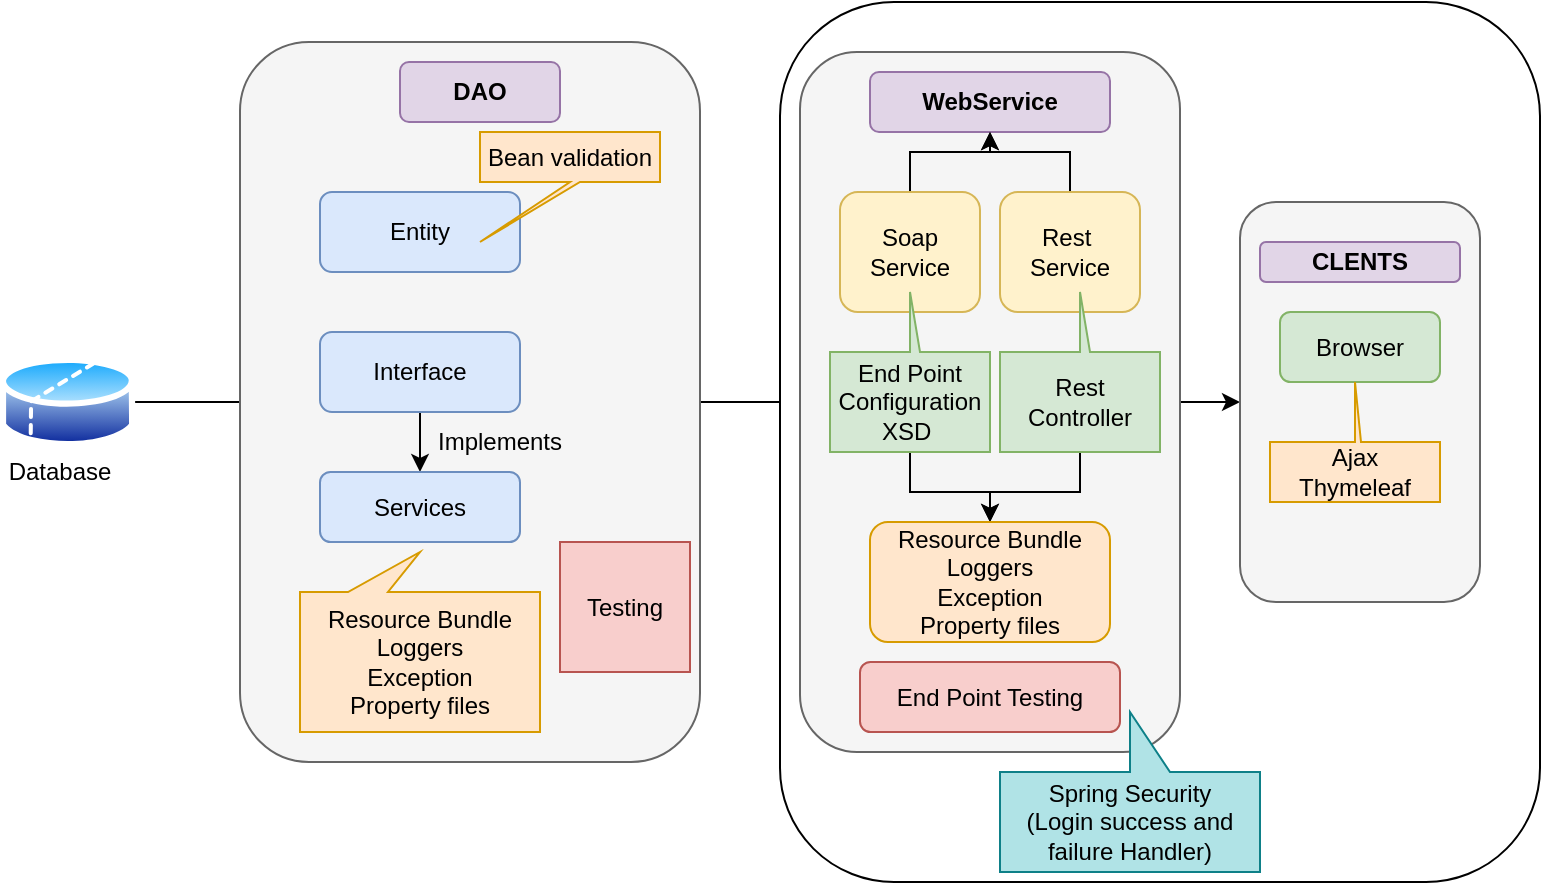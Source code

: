 <mxfile version="24.3.1" type="device">
  <diagram name="Page-1" id="WqBTnmjsjW4P3GQydA6I">
    <mxGraphModel dx="1050" dy="557" grid="1" gridSize="10" guides="1" tooltips="1" connect="1" arrows="1" fold="1" page="1" pageScale="1" pageWidth="850" pageHeight="1100" math="0" shadow="0">
      <root>
        <mxCell id="0" />
        <mxCell id="1" parent="0" />
        <mxCell id="YOJFB4xLqYpiohXIramb-25" value="" style="edgeStyle=orthogonalEdgeStyle;rounded=0;orthogonalLoop=1;jettySize=auto;html=1;" parent="1" source="YOJFB4xLqYpiohXIramb-2" target="YOJFB4xLqYpiohXIramb-10" edge="1">
          <mxGeometry relative="1" as="geometry" />
        </mxCell>
        <mxCell id="YOJFB4xLqYpiohXIramb-2" value="" style="image;aspect=fixed;perimeter=ellipsePerimeter;html=1;align=center;shadow=0;dashed=0;spacingTop=3;image=img/lib/active_directory/database_partition_2.svg;" parent="1" vertex="1">
          <mxGeometry x="60" y="190" width="67.57" height="50" as="geometry" />
        </mxCell>
        <mxCell id="YOJFB4xLqYpiohXIramb-3" value="Database" style="text;html=1;align=center;verticalAlign=middle;whiteSpace=wrap;rounded=0;" parent="1" vertex="1">
          <mxGeometry x="60.0" y="225" width="60" height="50" as="geometry" />
        </mxCell>
        <mxCell id="YOJFB4xLqYpiohXIramb-23" value="" style="edgeStyle=orthogonalEdgeStyle;rounded=0;orthogonalLoop=1;jettySize=auto;html=1;" parent="1" source="YOJFB4xLqYpiohXIramb-4" target="YOJFB4xLqYpiohXIramb-22" edge="1">
          <mxGeometry relative="1" as="geometry" />
        </mxCell>
        <mxCell id="YOJFB4xLqYpiohXIramb-4" value="" style="rounded=1;whiteSpace=wrap;html=1;fillColor=#f5f5f5;fontColor=#333333;strokeColor=#666666;" parent="1" vertex="1">
          <mxGeometry x="180" y="35" width="230" height="360" as="geometry" />
        </mxCell>
        <mxCell id="YOJFB4xLqYpiohXIramb-5" value="Entity" style="rounded=1;whiteSpace=wrap;html=1;fillColor=#dae8fc;strokeColor=#6c8ebf;" parent="1" vertex="1">
          <mxGeometry x="220" y="110" width="100" height="40" as="geometry" />
        </mxCell>
        <mxCell id="YOJFB4xLqYpiohXIramb-8" value="Bean validation" style="shape=callout;whiteSpace=wrap;html=1;perimeter=calloutPerimeter;base=5;fillColor=#ffe6cc;strokeColor=#d79b00;position2=0;" parent="1" vertex="1">
          <mxGeometry x="300" y="80" width="90" height="55" as="geometry" />
        </mxCell>
        <mxCell id="YOJFB4xLqYpiohXIramb-11" value="" style="edgeStyle=orthogonalEdgeStyle;rounded=0;orthogonalLoop=1;jettySize=auto;html=1;" parent="1" source="YOJFB4xLqYpiohXIramb-9" target="YOJFB4xLqYpiohXIramb-10" edge="1">
          <mxGeometry relative="1" as="geometry" />
        </mxCell>
        <mxCell id="YOJFB4xLqYpiohXIramb-9" value="Interface" style="rounded=1;whiteSpace=wrap;html=1;fillColor=#dae8fc;strokeColor=#6c8ebf;" parent="1" vertex="1">
          <mxGeometry x="220" y="180" width="100" height="40" as="geometry" />
        </mxCell>
        <mxCell id="YOJFB4xLqYpiohXIramb-10" value="Services" style="rounded=1;whiteSpace=wrap;html=1;fillColor=#dae8fc;strokeColor=#6c8ebf;" parent="1" vertex="1">
          <mxGeometry x="220" y="250" width="100" height="35" as="geometry" />
        </mxCell>
        <mxCell id="YOJFB4xLqYpiohXIramb-12" value="Implements" style="text;html=1;align=center;verticalAlign=middle;whiteSpace=wrap;rounded=0;" parent="1" vertex="1">
          <mxGeometry x="280" y="220" width="60" height="30" as="geometry" />
        </mxCell>
        <mxCell id="YOJFB4xLqYpiohXIramb-18" value="&lt;div style=&quot;&quot;&gt;&lt;br&gt;&lt;/div&gt;&lt;div style=&quot;&quot;&gt;&lt;span style=&quot;background-color: initial;&quot;&gt;Resource Bundle&lt;/span&gt;&lt;/div&gt;&lt;div style=&quot;&quot;&gt;Loggers&lt;/div&gt;&lt;div style=&quot;&quot;&gt;Exception&lt;/div&gt;&lt;div style=&quot;&quot;&gt;Property files&lt;/div&gt;&lt;div style=&quot;&quot;&gt;&lt;br&gt;&lt;/div&gt;" style="shape=callout;whiteSpace=wrap;html=1;perimeter=calloutPerimeter;flipV=1;size=20;position=0.2;align=center;fillColor=#ffe6cc;strokeColor=#d79b00;" parent="1" vertex="1">
          <mxGeometry x="210" y="290" width="120" height="90" as="geometry" />
        </mxCell>
        <mxCell id="bCGcDmeNiWeyPSL0BaBG-3" value="" style="rounded=1;whiteSpace=wrap;html=1;" vertex="1" parent="1">
          <mxGeometry x="450" y="15" width="380" height="440" as="geometry" />
        </mxCell>
        <mxCell id="YOJFB4xLqYpiohXIramb-19" value="Testing" style="whiteSpace=wrap;html=1;aspect=fixed;fillColor=#f8cecc;strokeColor=#b85450;" parent="1" vertex="1">
          <mxGeometry x="340" y="285" width="65" height="65" as="geometry" />
        </mxCell>
        <mxCell id="YOJFB4xLqYpiohXIramb-20" value="&lt;b&gt;DAO&lt;/b&gt;" style="rounded=1;whiteSpace=wrap;html=1;fillColor=#e1d5e7;strokeColor=#9673a6;" parent="1" vertex="1">
          <mxGeometry x="260" y="45" width="80" height="30" as="geometry" />
        </mxCell>
        <mxCell id="YOJFB4xLqYpiohXIramb-51" value="" style="edgeStyle=orthogonalEdgeStyle;rounded=0;orthogonalLoop=1;jettySize=auto;html=1;" parent="1" source="YOJFB4xLqYpiohXIramb-22" target="YOJFB4xLqYpiohXIramb-40" edge="1">
          <mxGeometry relative="1" as="geometry" />
        </mxCell>
        <mxCell id="YOJFB4xLqYpiohXIramb-22" value="" style="rounded=1;whiteSpace=wrap;html=1;fillColor=#f5f5f5;fontColor=#333333;strokeColor=#666666;" parent="1" vertex="1">
          <mxGeometry x="460" y="40" width="190" height="350" as="geometry" />
        </mxCell>
        <mxCell id="YOJFB4xLqYpiohXIramb-26" value="&lt;b&gt;WebService&lt;/b&gt;" style="rounded=1;whiteSpace=wrap;html=1;fillColor=#e1d5e7;strokeColor=#9673a6;" parent="1" vertex="1">
          <mxGeometry x="495" y="50" width="120" height="30" as="geometry" />
        </mxCell>
        <mxCell id="YOJFB4xLqYpiohXIramb-31" value="" style="edgeStyle=orthogonalEdgeStyle;rounded=0;orthogonalLoop=1;jettySize=auto;html=1;" parent="1" source="YOJFB4xLqYpiohXIramb-27" target="YOJFB4xLqYpiohXIramb-26" edge="1">
          <mxGeometry relative="1" as="geometry" />
        </mxCell>
        <mxCell id="YOJFB4xLqYpiohXIramb-27" value="Soap&lt;div&gt;Service&lt;/div&gt;" style="rounded=1;whiteSpace=wrap;html=1;fillColor=#fff2cc;strokeColor=#d6b656;" parent="1" vertex="1">
          <mxGeometry x="480" y="110" width="70" height="60" as="geometry" />
        </mxCell>
        <mxCell id="YOJFB4xLqYpiohXIramb-30" value="" style="edgeStyle=orthogonalEdgeStyle;rounded=0;orthogonalLoop=1;jettySize=auto;html=1;" parent="1" source="YOJFB4xLqYpiohXIramb-29" target="YOJFB4xLqYpiohXIramb-26" edge="1">
          <mxGeometry relative="1" as="geometry" />
        </mxCell>
        <mxCell id="YOJFB4xLqYpiohXIramb-29" value="Rest&amp;nbsp;&lt;div&gt;Service&lt;/div&gt;" style="rounded=1;whiteSpace=wrap;html=1;fillColor=#fff2cc;strokeColor=#d6b656;" parent="1" vertex="1">
          <mxGeometry x="560" y="110" width="70" height="60" as="geometry" />
        </mxCell>
        <mxCell id="YOJFB4xLqYpiohXIramb-35" value="" style="edgeStyle=orthogonalEdgeStyle;rounded=0;orthogonalLoop=1;jettySize=auto;html=1;" parent="1" source="YOJFB4xLqYpiohXIramb-32" target="YOJFB4xLqYpiohXIramb-34" edge="1">
          <mxGeometry relative="1" as="geometry" />
        </mxCell>
        <mxCell id="YOJFB4xLqYpiohXIramb-32" value="End Point&lt;div&gt;Configuration&lt;/div&gt;&lt;div&gt;XSD&amp;nbsp;&lt;/div&gt;" style="shape=callout;whiteSpace=wrap;html=1;perimeter=calloutPerimeter;flipV=1;base=5;fillColor=#d5e8d4;strokeColor=#82b366;" parent="1" vertex="1">
          <mxGeometry x="475" y="160" width="80" height="80" as="geometry" />
        </mxCell>
        <mxCell id="YOJFB4xLqYpiohXIramb-36" value="" style="edgeStyle=orthogonalEdgeStyle;rounded=0;orthogonalLoop=1;jettySize=auto;html=1;" parent="1" source="YOJFB4xLqYpiohXIramb-33" target="YOJFB4xLqYpiohXIramb-34" edge="1">
          <mxGeometry relative="1" as="geometry" />
        </mxCell>
        <mxCell id="YOJFB4xLqYpiohXIramb-33" value="Rest Controller" style="shape=callout;whiteSpace=wrap;html=1;perimeter=calloutPerimeter;flipV=1;base=5;fillColor=#d5e8d4;strokeColor=#82b366;" parent="1" vertex="1">
          <mxGeometry x="560" y="160" width="80" height="80" as="geometry" />
        </mxCell>
        <mxCell id="YOJFB4xLqYpiohXIramb-34" value="&lt;div&gt;&lt;br&gt;&lt;/div&gt;&lt;div&gt;&lt;div&gt;&lt;span style=&quot;background-color: initial;&quot;&gt;Resource Bundle&lt;/span&gt;&lt;/div&gt;&lt;div&gt;Loggers&lt;/div&gt;&lt;div&gt;Exception&lt;/div&gt;&lt;div&gt;Property files&lt;/div&gt;&lt;div&gt;&lt;br&gt;&lt;/div&gt;&lt;/div&gt;" style="rounded=1;whiteSpace=wrap;html=1;fillColor=#ffe6cc;strokeColor=#d79b00;" parent="1" vertex="1">
          <mxGeometry x="495" y="275" width="120" height="60" as="geometry" />
        </mxCell>
        <mxCell id="YOJFB4xLqYpiohXIramb-37" value="End Point Testing" style="rounded=1;whiteSpace=wrap;html=1;fillColor=#f8cecc;strokeColor=#b85450;" parent="1" vertex="1">
          <mxGeometry x="490" y="345" width="130" height="35" as="geometry" />
        </mxCell>
        <mxCell id="YOJFB4xLqYpiohXIramb-38" value="Spring Security&lt;div&gt;(Login success and failure Handler)&lt;/div&gt;" style="shape=callout;whiteSpace=wrap;html=1;perimeter=calloutPerimeter;flipV=1;fillColor=#b0e3e6;strokeColor=#0e8088;" parent="1" vertex="1">
          <mxGeometry x="560" y="370" width="130" height="80" as="geometry" />
        </mxCell>
        <mxCell id="YOJFB4xLqYpiohXIramb-40" value="" style="rounded=1;whiteSpace=wrap;html=1;fillColor=#f5f5f5;fontColor=#333333;strokeColor=#666666;" parent="1" vertex="1">
          <mxGeometry x="680" y="115" width="120" height="200" as="geometry" />
        </mxCell>
        <mxCell id="YOJFB4xLqYpiohXIramb-41" value="&lt;b&gt;CLENTS&lt;/b&gt;" style="rounded=1;whiteSpace=wrap;html=1;fillColor=#e1d5e7;strokeColor=#9673a6;" parent="1" vertex="1">
          <mxGeometry x="690" y="135" width="100" height="20" as="geometry" />
        </mxCell>
        <mxCell id="YOJFB4xLqYpiohXIramb-43" value="Browser" style="rounded=1;whiteSpace=wrap;html=1;fillColor=#d5e8d4;strokeColor=#82b366;" parent="1" vertex="1">
          <mxGeometry x="700" y="170" width="80" height="35" as="geometry" />
        </mxCell>
        <mxCell id="bCGcDmeNiWeyPSL0BaBG-1" value="Ajax&lt;div&gt;Thymeleaf&lt;/div&gt;" style="shape=callout;whiteSpace=wrap;html=1;perimeter=calloutPerimeter;flipV=1;base=3;fillColor=#ffe6cc;strokeColor=#d79b00;" vertex="1" parent="1">
          <mxGeometry x="695" y="205" width="85" height="60" as="geometry" />
        </mxCell>
      </root>
    </mxGraphModel>
  </diagram>
</mxfile>
